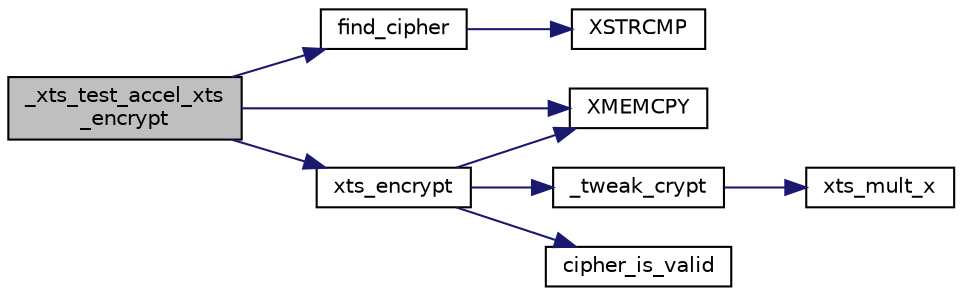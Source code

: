 digraph "_xts_test_accel_xts_encrypt"
{
 // LATEX_PDF_SIZE
  edge [fontname="Helvetica",fontsize="10",labelfontname="Helvetica",labelfontsize="10"];
  node [fontname="Helvetica",fontsize="10",shape=record];
  rankdir="LR";
  Node10 [label="_xts_test_accel_xts\l_encrypt",height=0.2,width=0.4,color="black", fillcolor="grey75", style="filled", fontcolor="black",tooltip=" "];
  Node10 -> Node11 [color="midnightblue",fontsize="10",style="solid",fontname="Helvetica"];
  Node11 [label="find_cipher",height=0.2,width=0.4,color="black", fillcolor="white", style="filled",URL="$tomcrypt__cipher_8h.html#af5c3882342fd65a17239cd04bfdf44e2",tooltip="Find a registered cipher by name."];
  Node11 -> Node12 [color="midnightblue",fontsize="10",style="solid",fontname="Helvetica"];
  Node12 [label="XSTRCMP",height=0.2,width=0.4,color="black", fillcolor="white", style="filled",URL="$tomcrypt__cfg_8h.html#a5d6e3d69e1d3f54de008b963bba3c6b3",tooltip=" "];
  Node10 -> Node13 [color="midnightblue",fontsize="10",style="solid",fontname="Helvetica"];
  Node13 [label="XMEMCPY",height=0.2,width=0.4,color="black", fillcolor="white", style="filled",URL="$tomcrypt__cfg_8h.html#a7691dd48d60d5fc6daf2fa7ec4c55e12",tooltip=" "];
  Node10 -> Node14 [color="midnightblue",fontsize="10",style="solid",fontname="Helvetica"];
  Node14 [label="xts_encrypt",height=0.2,width=0.4,color="black", fillcolor="white", style="filled",URL="$xts__encrypt_8c.html#a3398bebb10123ed32f4091b6e15cb04c",tooltip="XTS Encryption."];
  Node14 -> Node15 [color="midnightblue",fontsize="10",style="solid",fontname="Helvetica"];
  Node15 [label="_tweak_crypt",height=0.2,width=0.4,color="black", fillcolor="white", style="filled",URL="$xts__encrypt_8c.html#a48052a400e4f881eb91e98acdba50071",tooltip="Source donated by Elliptic Semiconductor Inc (www.ellipticsemi.com) to the LibTom Projects."];
  Node15 -> Node16 [color="midnightblue",fontsize="10",style="solid",fontname="Helvetica"];
  Node16 [label="xts_mult_x",height=0.2,width=0.4,color="black", fillcolor="white", style="filled",URL="$xts__mult__x_8c.html#a38849a290b62d5e253db21468c0449a4",tooltip="Source donated by Elliptic Semiconductor Inc (www.ellipticsemi.com) to the LibTom Projects."];
  Node14 -> Node17 [color="midnightblue",fontsize="10",style="solid",fontname="Helvetica"];
  Node17 [label="cipher_is_valid",height=0.2,width=0.4,color="black", fillcolor="white", style="filled",URL="$tomcrypt__cipher_8h.html#ac30eb68934c4ca07205344dc9d159221",tooltip=" "];
  Node14 -> Node13 [color="midnightblue",fontsize="10",style="solid",fontname="Helvetica"];
}
